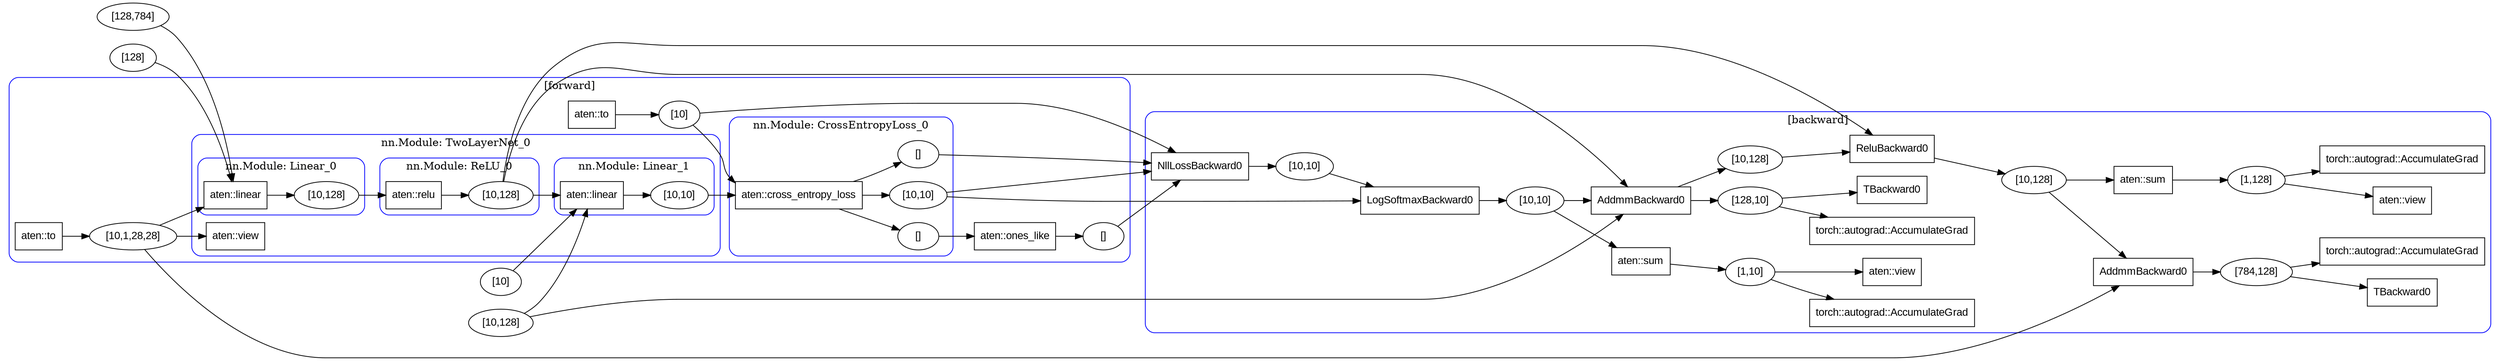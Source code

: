 digraph G {
    rankdir=LR;
    node [fontname="Arial"];
    subgraph cluster_31 {
        label="[forward]";
        style=rounded;
        color=blue;
        "node_1" [label="aten::to", shape=box];
        "node_3" [label="aten::to", shape=box];
        subgraph cluster_4 {
            label="nn.Module: TwoLayerNet_0";
            style=rounded;
            color=blue;
            "node_5" [label="aten::view", shape=box];
            subgraph cluster_6 {
                label="nn.Module: Linear_0";
                style=rounded;
                color=blue;
                "node_7" [label="aten::linear", shape=box];
                "tensor_6_0_cuda:0" [label="[10,128]", shape=ellipse];
            }
            subgraph cluster_8 {
                label="nn.Module: ReLU_0";
                style=rounded;
                color=blue;
                "node_9" [label="aten::relu", shape=box];
                "tensor_7_0_cuda:0" [label="[10,128]", shape=ellipse];
            }
            subgraph cluster_10 {
                label="nn.Module: Linear_1";
                style=rounded;
                color=blue;
                "node_11" [label="aten::linear", shape=box];
                "tensor_10_0_cuda:0" [label="[10,10]", shape=ellipse];
            }
        }
        subgraph cluster_12 {
            label="nn.Module: CrossEntropyLoss_0";
            style=rounded;
            color=blue;
            "node_13" [label="aten::cross_entropy_loss", shape=box];
            "tensor_11_0_cuda:0" [label="[10,10]", shape=ellipse];
            "tensor_12_0_cuda:0" [label="[]", shape=ellipse];
            "tensor_13_0_cuda:0" [label="[]", shape=ellipse];
        }
        "node_14" [label="aten::ones_like", shape=box];
        "tensor_1_0_cuda:0" [label="[10,1,28,28]", shape=ellipse];
        "tensor_3_0_cuda:0" [label="[10]", shape=ellipse];
        "tensor_14_0_cuda:0" [label="[]", shape=ellipse];
    }
    subgraph cluster_32 {
        label="[backward]";
        style=rounded;
        color=blue;
        "node_15" [label="NllLossBackward0", shape=box];
        "node_16" [label="LogSoftmaxBackward0", shape=box];
        "node_17" [label="AddmmBackward0", shape=box];
        "node_18" [label="aten::sum", shape=box];
        "node_19" [label="aten::view", shape=box];
        "node_20" [label="torch::autograd::AccumulateGrad", shape=box];
        "node_21" [label="TBackward0", shape=box];
        "node_22" [label="torch::autograd::AccumulateGrad", shape=box];
        "node_23" [label="ReluBackward0", shape=box];
        "node_24" [label="AddmmBackward0", shape=box];
        "node_25" [label="aten::sum", shape=box];
        "node_26" [label="aten::view", shape=box];
        "node_27" [label="torch::autograd::AccumulateGrad", shape=box];
        "node_28" [label="TBackward0", shape=box];
        "node_29" [label="torch::autograd::AccumulateGrad", shape=box];
        "tensor_15_0_cuda:0" [label="[10,10]", shape=ellipse];
        "tensor_16_0_cuda:0" [label="[10,10]", shape=ellipse];
        "tensor_17_0_cuda:0" [label="[10,128]", shape=ellipse];
        "tensor_18_0_cuda:0" [label="[128,10]", shape=ellipse];
        "tensor_19_0_cuda:0" [label="[1,10]", shape=ellipse];
        "tensor_20_0_cuda:0" [label="[10,128]", shape=ellipse];
        "tensor_21_0_cuda:0" [label="[784,128]", shape=ellipse];
        "tensor_22_0_cuda:0" [label="[1,128]", shape=ellipse];
    }
    "tensor_4_0_cuda:0" [label="[128,784]", shape=ellipse];
    "tensor_5_0_cuda:0" [label="[128]", shape=ellipse];
    "tensor_8_0_cuda:0" [label="[10,128]", shape=ellipse];
    "tensor_9_0_cuda:0" [label="[10]", shape=ellipse];
    "node_1" -> "tensor_1_0_cuda:0";
    "tensor_1_0_cuda:0" -> "node_5";
    "tensor_1_0_cuda:0" -> "node_7";
    "tensor_1_0_cuda:0" -> "node_24";
    "node_3" -> "tensor_3_0_cuda:0";
    "tensor_3_0_cuda:0" -> "node_13";
    "tensor_3_0_cuda:0" -> "node_15";
    "node_14" -> "tensor_14_0_cuda:0";
    "tensor_14_0_cuda:0" -> "node_15";
    "tensor_4_0_cuda:0" -> "node_7";
    "tensor_5_0_cuda:0" -> "node_7";
    "tensor_8_0_cuda:0" -> "node_11";
    "tensor_8_0_cuda:0" -> "node_17";
    "tensor_9_0_cuda:0" -> "node_11";
    "node_7" -> "tensor_6_0_cuda:0";
    "tensor_6_0_cuda:0" -> "node_9";
    "node_9" -> "tensor_7_0_cuda:0";
    "tensor_7_0_cuda:0" -> "node_11";
    "tensor_7_0_cuda:0" -> "node_17";
    "tensor_7_0_cuda:0" -> "node_23";
    "node_11" -> "tensor_10_0_cuda:0";
    "tensor_10_0_cuda:0" -> "node_13";
    "node_13" -> "tensor_11_0_cuda:0";
    "tensor_11_0_cuda:0" -> "node_15";
    "tensor_11_0_cuda:0" -> "node_16";
    "node_13" -> "tensor_12_0_cuda:0";
    "tensor_12_0_cuda:0" -> "node_14";
    "node_13" -> "tensor_13_0_cuda:0";
    "tensor_13_0_cuda:0" -> "node_15";
    "node_15" -> "tensor_15_0_cuda:0";
    "tensor_15_0_cuda:0" -> "node_16";
    "node_16" -> "tensor_16_0_cuda:0";
    "tensor_16_0_cuda:0" -> "node_17";
    "tensor_16_0_cuda:0" -> "node_18";
    "node_17" -> "tensor_17_0_cuda:0";
    "tensor_17_0_cuda:0" -> "node_23";
    "node_17" -> "tensor_18_0_cuda:0";
    "tensor_18_0_cuda:0" -> "node_21";
    "tensor_18_0_cuda:0" -> "node_22";
    "node_18" -> "tensor_19_0_cuda:0";
    "tensor_19_0_cuda:0" -> "node_19";
    "tensor_19_0_cuda:0" -> "node_20";
    "node_23" -> "tensor_20_0_cuda:0";
    "tensor_20_0_cuda:0" -> "node_24";
    "tensor_20_0_cuda:0" -> "node_25";
    "node_24" -> "tensor_21_0_cuda:0";
    "tensor_21_0_cuda:0" -> "node_28";
    "tensor_21_0_cuda:0" -> "node_29";
    "node_25" -> "tensor_22_0_cuda:0";
    "tensor_22_0_cuda:0" -> "node_26";
    "tensor_22_0_cuda:0" -> "node_27";
}